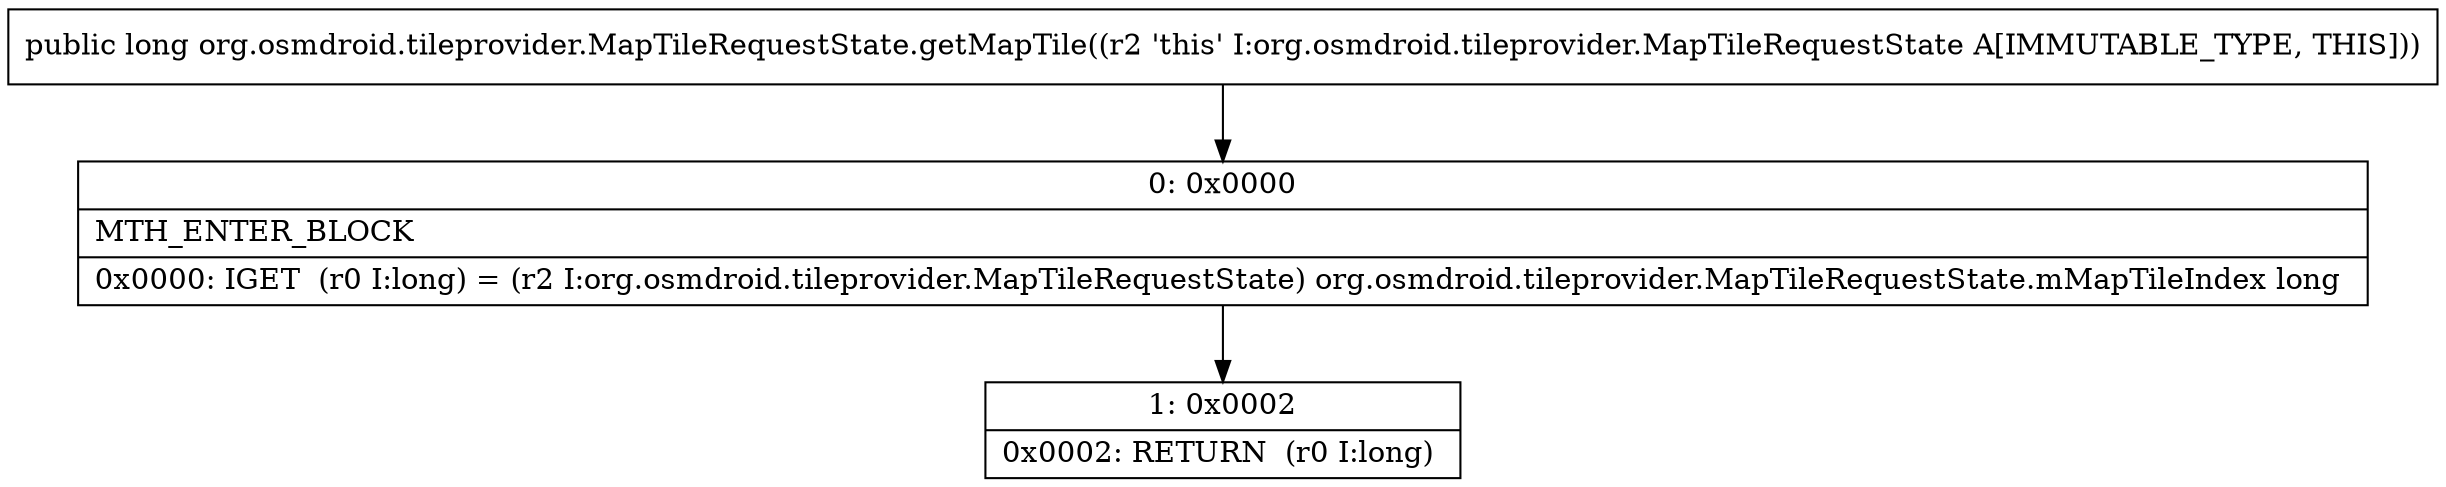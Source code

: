 digraph "CFG fororg.osmdroid.tileprovider.MapTileRequestState.getMapTile()J" {
Node_0 [shape=record,label="{0\:\ 0x0000|MTH_ENTER_BLOCK\l|0x0000: IGET  (r0 I:long) = (r2 I:org.osmdroid.tileprovider.MapTileRequestState) org.osmdroid.tileprovider.MapTileRequestState.mMapTileIndex long \l}"];
Node_1 [shape=record,label="{1\:\ 0x0002|0x0002: RETURN  (r0 I:long) \l}"];
MethodNode[shape=record,label="{public long org.osmdroid.tileprovider.MapTileRequestState.getMapTile((r2 'this' I:org.osmdroid.tileprovider.MapTileRequestState A[IMMUTABLE_TYPE, THIS])) }"];
MethodNode -> Node_0;
Node_0 -> Node_1;
}


